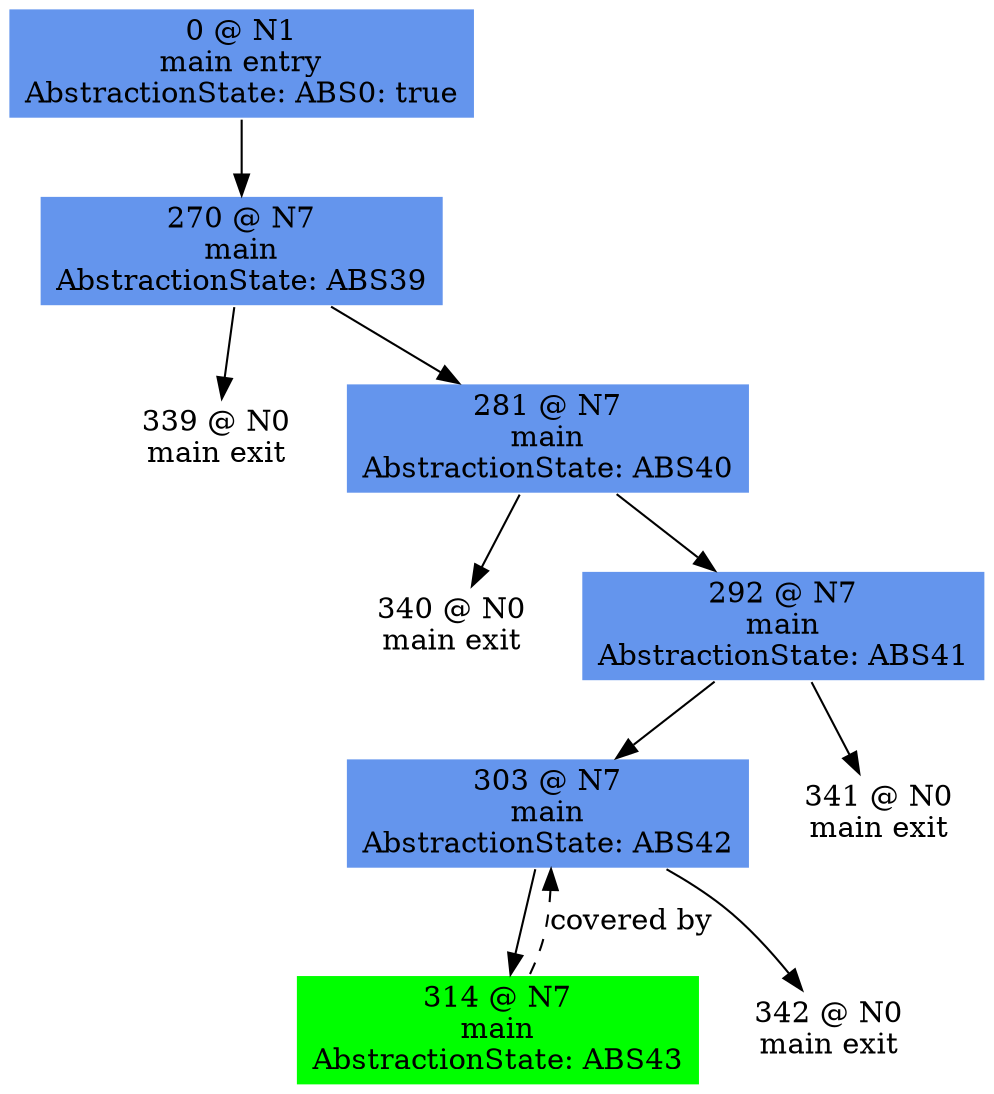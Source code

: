 digraph ARG {
node [style="filled" shape="box" color="white"]
0 [fillcolor="cornflowerblue" label="0 @ N1\nmain entry\nAbstractionState: ABS0: true\n" id="0"]
270 [fillcolor="cornflowerblue" label="270 @ N7\nmain\nAbstractionState: ABS39\n" id="270"]
339 [label="339 @ N0\nmain exit\n" id="339"]
281 [fillcolor="cornflowerblue" label="281 @ N7\nmain\nAbstractionState: ABS40\n" id="281"]
340 [label="340 @ N0\nmain exit\n" id="340"]
292 [fillcolor="cornflowerblue" label="292 @ N7\nmain\nAbstractionState: ABS41\n" id="292"]
303 [fillcolor="cornflowerblue" label="303 @ N7\nmain\nAbstractionState: ABS42\n" id="303"]
314 [fillcolor="green" label="314 @ N7\nmain\nAbstractionState: ABS43\n" id="314"]
342 [label="342 @ N0\nmain exit\n" id="342"]
341 [label="341 @ N0\nmain exit\n" id="341"]
0 -> 270 []
270 -> 281 []
270 -> 339 []
281 -> 292 []
281 -> 340 []
292 -> 341 []
292 -> 303 []
314 -> 303 [style="dashed" weight="0" label="covered by"]
303 -> 342 []
303 -> 314 []
}
